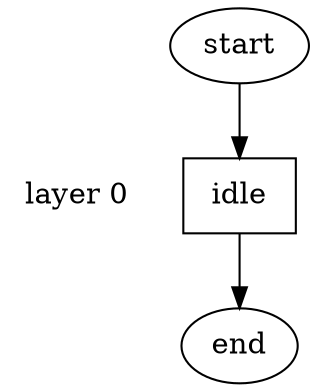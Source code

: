 digraph state_graph {
	rankdir=TB;
	size="8,5;"
	
	/* Layers */
	layer_0 [shape=plaintext, label="layer 0"];
	layer_0_b [style=invis, shape=point];
	layer_0_a [style=invis, shape=point];
	layer_0_b -> layer_0 [style=invis];
	layer_0 -> layer_0_a [style=invis];
	
	/* States */
	agent_a_end [label = "end"]
	agent_a_start [label = "start"]
	
	/* Functions */
	agent_a_idle_start_end [label = "idle", shape = rect]
	
	/* Message types */
	
	/* Transitions */
	agent_a_start -> agent_a_idle_start_end;
	agent_a_idle_start_end -> agent_a_end;
	
	/* Communications */
	{ rank=same; layer_0;  agent_a_idle_start_end; }
	{ rank=same; layer_0_b; }
	{ rank=same; layer_0_a; }
}